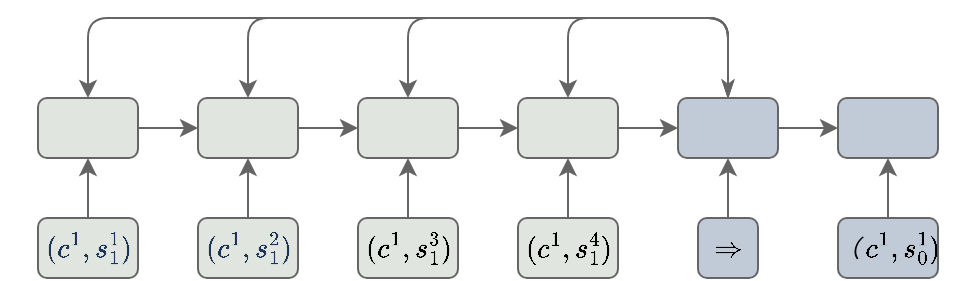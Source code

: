 <mxfile version="15.4.3" type="github">
  <diagram id="2XFo1p-fxah8GqtwvO1Y" name="Page-1">
    <mxGraphModel dx="946" dy="645" grid="1" gridSize="10" guides="1" tooltips="1" connect="1" arrows="1" fold="1" page="1" pageScale="1" pageWidth="827" pageHeight="1169" background="#FFFFFF" math="1" shadow="0">
      <root>
        <mxCell id="0" />
        <mxCell id="1" parent="0" />
        <mxCell id="qlXSOoJGv1aodKmk3HRi-9" style="edgeStyle=orthogonalEdgeStyle;rounded=0;orthogonalLoop=1;jettySize=auto;html=1;strokeColor=#656565;fontColor=#1D3557;labelBackgroundColor=#F1FAEE;" edge="1" parent="1" source="qlXSOoJGv1aodKmk3HRi-1" target="qlXSOoJGv1aodKmk3HRi-8">
          <mxGeometry relative="1" as="geometry" />
        </mxCell>
        <mxCell id="qlXSOoJGv1aodKmk3HRi-1" value="$$(c^1,s^1_1)$$" style="rounded=1;whiteSpace=wrap;html=1;fillColor=#e0e5df;strokeColor=#656565;fontColor=#1D3557;" vertex="1" parent="1">
          <mxGeometry x="130" y="320" width="50" height="30" as="geometry" />
        </mxCell>
        <mxCell id="qlXSOoJGv1aodKmk3HRi-17" style="edgeStyle=orthogonalEdgeStyle;rounded=0;orthogonalLoop=1;jettySize=auto;html=1;strokeColor=#656565;fontColor=#1D3557;labelBackgroundColor=#F1FAEE;" edge="1" parent="1" source="qlXSOoJGv1aodKmk3HRi-2" target="qlXSOoJGv1aodKmk3HRi-12">
          <mxGeometry relative="1" as="geometry" />
        </mxCell>
        <mxCell id="qlXSOoJGv1aodKmk3HRi-2" value="&lt;span style=&quot;color: rgb(0 , 0 , 0) ; font-family: &amp;#34;helvetica&amp;#34; ; font-size: 12px ; font-style: normal ; font-weight: normal ; letter-spacing: normal ; text-align: center ; text-indent: 0px ; text-transform: none ; word-spacing: 0px ; background-color: rgb(248 , 249 , 250) ; text-decoration: none ; display: inline ; float: none&quot;&gt;$$(c^1,s^4_1)$$&lt;/span&gt;" style="rounded=1;whiteSpace=wrap;html=1;fillColor=#e0e5df;strokeColor=#656565;fontColor=#1D3557;" vertex="1" parent="1">
          <mxGeometry x="370" y="320" width="50" height="30" as="geometry" />
        </mxCell>
        <mxCell id="qlXSOoJGv1aodKmk3HRi-19" style="edgeStyle=orthogonalEdgeStyle;rounded=0;orthogonalLoop=1;jettySize=auto;html=1;strokeColor=#656565;fontColor=#1D3557;labelBackgroundColor=#F1FAEE;" edge="1" parent="1" source="qlXSOoJGv1aodKmk3HRi-3" target="qlXSOoJGv1aodKmk3HRi-14">
          <mxGeometry relative="1" as="geometry" />
        </mxCell>
        <mxCell id="qlXSOoJGv1aodKmk3HRi-3" value="$$（c^1,s^1_0)$$" style="rounded=1;whiteSpace=wrap;html=1;fillColor=#c1cbd7;strokeColor=#656565;" vertex="1" parent="1">
          <mxGeometry x="530" y="320" width="50" height="30" as="geometry" />
        </mxCell>
        <mxCell id="qlXSOoJGv1aodKmk3HRi-16" style="edgeStyle=orthogonalEdgeStyle;rounded=0;orthogonalLoop=1;jettySize=auto;html=1;strokeColor=#656565;fontColor=#1D3557;labelBackgroundColor=#F1FAEE;" edge="1" parent="1" source="qlXSOoJGv1aodKmk3HRi-4" target="qlXSOoJGv1aodKmk3HRi-11">
          <mxGeometry relative="1" as="geometry" />
        </mxCell>
        <mxCell id="qlXSOoJGv1aodKmk3HRi-4" value="&lt;span style=&quot;color: rgb(0 , 0 , 0) ; font-family: &amp;#34;helvetica&amp;#34; ; font-size: 12px ; font-style: normal ; font-weight: normal ; letter-spacing: normal ; text-align: center ; text-indent: 0px ; text-transform: none ; word-spacing: 0px ; background-color: rgb(248 , 249 , 250) ; text-decoration: none ; display: inline ; float: none&quot;&gt;$$(c^1,s^3_1)$$&lt;/span&gt;" style="rounded=1;whiteSpace=wrap;html=1;fillColor=#e0e5df;strokeColor=#656565;fontColor=#1D3557;" vertex="1" parent="1">
          <mxGeometry x="290" y="320" width="50" height="30" as="geometry" />
        </mxCell>
        <mxCell id="qlXSOoJGv1aodKmk3HRi-15" style="edgeStyle=orthogonalEdgeStyle;rounded=0;orthogonalLoop=1;jettySize=auto;html=1;strokeColor=#656565;fontColor=#1D3557;labelBackgroundColor=#F1FAEE;" edge="1" parent="1" source="qlXSOoJGv1aodKmk3HRi-5" target="qlXSOoJGv1aodKmk3HRi-10">
          <mxGeometry relative="1" as="geometry" />
        </mxCell>
        <mxCell id="qlXSOoJGv1aodKmk3HRi-5" value="$$(c^1,s^2_1)$$" style="rounded=1;whiteSpace=wrap;html=1;fillColor=#e0e5df;strokeColor=#656565;fontColor=#1D3557;" vertex="1" parent="1">
          <mxGeometry x="210" y="320" width="50" height="30" as="geometry" />
        </mxCell>
        <mxCell id="qlXSOoJGv1aodKmk3HRi-18" style="edgeStyle=orthogonalEdgeStyle;rounded=0;orthogonalLoop=1;jettySize=auto;html=1;strokeColor=#656565;fontColor=#1D3557;labelBackgroundColor=#F1FAEE;" edge="1" parent="1" source="qlXSOoJGv1aodKmk3HRi-7" target="qlXSOoJGv1aodKmk3HRi-13">
          <mxGeometry relative="1" as="geometry" />
        </mxCell>
        <mxCell id="qlXSOoJGv1aodKmk3HRi-7" value="$$\Rightarrow$$" style="rounded=1;whiteSpace=wrap;html=1;fillColor=#c1cbd7;strokeColor=#656565;" vertex="1" parent="1">
          <mxGeometry x="460" y="320" width="30" height="30" as="geometry" />
        </mxCell>
        <mxCell id="qlXSOoJGv1aodKmk3HRi-20" style="edgeStyle=orthogonalEdgeStyle;rounded=0;orthogonalLoop=1;jettySize=auto;html=1;strokeColor=#656565;fontColor=#1D3557;labelBackgroundColor=#F1FAEE;" edge="1" parent="1" source="qlXSOoJGv1aodKmk3HRi-8" target="qlXSOoJGv1aodKmk3HRi-10">
          <mxGeometry relative="1" as="geometry" />
        </mxCell>
        <mxCell id="qlXSOoJGv1aodKmk3HRi-8" value="" style="rounded=1;whiteSpace=wrap;html=1;fillColor=#e0e5df;strokeColor=#656565;fontColor=#1D3557;" vertex="1" parent="1">
          <mxGeometry x="130" y="260" width="50" height="30" as="geometry" />
        </mxCell>
        <mxCell id="qlXSOoJGv1aodKmk3HRi-22" style="edgeStyle=orthogonalEdgeStyle;rounded=0;orthogonalLoop=1;jettySize=auto;html=1;entryX=0;entryY=0.5;entryDx=0;entryDy=0;strokeColor=#656565;fontColor=#1D3557;labelBackgroundColor=#F1FAEE;" edge="1" parent="1" source="qlXSOoJGv1aodKmk3HRi-10" target="qlXSOoJGv1aodKmk3HRi-11">
          <mxGeometry relative="1" as="geometry" />
        </mxCell>
        <mxCell id="qlXSOoJGv1aodKmk3HRi-10" value="" style="rounded=1;whiteSpace=wrap;html=1;fillColor=#e0e5df;strokeColor=#656565;fontColor=#1D3557;" vertex="1" parent="1">
          <mxGeometry x="210" y="260" width="50" height="30" as="geometry" />
        </mxCell>
        <mxCell id="qlXSOoJGv1aodKmk3HRi-23" style="edgeStyle=orthogonalEdgeStyle;rounded=0;orthogonalLoop=1;jettySize=auto;html=1;entryX=0;entryY=0.5;entryDx=0;entryDy=0;strokeColor=#656565;fontColor=#1D3557;labelBackgroundColor=#F1FAEE;" edge="1" parent="1" source="qlXSOoJGv1aodKmk3HRi-11" target="qlXSOoJGv1aodKmk3HRi-12">
          <mxGeometry relative="1" as="geometry" />
        </mxCell>
        <mxCell id="qlXSOoJGv1aodKmk3HRi-11" value="" style="rounded=1;whiteSpace=wrap;html=1;fillColor=#e0e5df;strokeColor=#656565;fontColor=#1D3557;" vertex="1" parent="1">
          <mxGeometry x="290" y="260" width="50" height="30" as="geometry" />
        </mxCell>
        <mxCell id="qlXSOoJGv1aodKmk3HRi-24" style="edgeStyle=orthogonalEdgeStyle;rounded=0;orthogonalLoop=1;jettySize=auto;html=1;entryX=0;entryY=0.5;entryDx=0;entryDy=0;strokeColor=#656565;fontColor=#1D3557;labelBackgroundColor=#F1FAEE;" edge="1" parent="1" source="qlXSOoJGv1aodKmk3HRi-12" target="qlXSOoJGv1aodKmk3HRi-13">
          <mxGeometry relative="1" as="geometry" />
        </mxCell>
        <mxCell id="qlXSOoJGv1aodKmk3HRi-12" value="" style="rounded=1;whiteSpace=wrap;html=1;fillColor=#e0e5df;strokeColor=#656565;fontColor=#1D3557;" vertex="1" parent="1">
          <mxGeometry x="370" y="260" width="50" height="30" as="geometry" />
        </mxCell>
        <mxCell id="qlXSOoJGv1aodKmk3HRi-25" style="edgeStyle=orthogonalEdgeStyle;rounded=0;orthogonalLoop=1;jettySize=auto;html=1;entryX=0;entryY=0.5;entryDx=0;entryDy=0;strokeColor=#656565;fontColor=#1D3557;labelBackgroundColor=#F1FAEE;" edge="1" parent="1" source="qlXSOoJGv1aodKmk3HRi-13" target="qlXSOoJGv1aodKmk3HRi-14">
          <mxGeometry relative="1" as="geometry" />
        </mxCell>
        <mxCell id="qlXSOoJGv1aodKmk3HRi-29" style="edgeStyle=orthogonalEdgeStyle;curved=0;rounded=1;sketch=0;orthogonalLoop=1;jettySize=auto;html=1;entryX=0.5;entryY=0;entryDx=0;entryDy=0;labelBackgroundColor=#FFFFFF;fontColor=#CCCCFF;strokeColor=#656565;fillColor=#A8DADC;" edge="1" parent="1" source="qlXSOoJGv1aodKmk3HRi-13" target="qlXSOoJGv1aodKmk3HRi-8">
          <mxGeometry relative="1" as="geometry">
            <Array as="points">
              <mxPoint x="475" y="220" />
              <mxPoint x="155" y="220" />
            </Array>
          </mxGeometry>
        </mxCell>
        <mxCell id="qlXSOoJGv1aodKmk3HRi-31" style="edgeStyle=elbowEdgeStyle;rounded=1;sketch=0;orthogonalLoop=1;jettySize=auto;elbow=vertical;html=1;entryX=0.5;entryY=0;entryDx=0;entryDy=0;labelBackgroundColor=#FFFFFF;fontColor=#CCCCFF;startArrow=classicThin;startFill=1;strokeColor=#656565;fillColor=#A8DADC;" edge="1" parent="1" source="qlXSOoJGv1aodKmk3HRi-13" target="qlXSOoJGv1aodKmk3HRi-10">
          <mxGeometry relative="1" as="geometry">
            <Array as="points">
              <mxPoint x="343" y="220" />
            </Array>
          </mxGeometry>
        </mxCell>
        <mxCell id="qlXSOoJGv1aodKmk3HRi-32" style="edgeStyle=elbowEdgeStyle;rounded=1;sketch=0;orthogonalLoop=1;jettySize=auto;elbow=vertical;html=1;entryX=0.5;entryY=0;entryDx=0;entryDy=0;labelBackgroundColor=#FFFFFF;fontColor=#CCCCFF;startArrow=classicThin;startFill=1;strokeColor=#656565;fillColor=#A8DADC;" edge="1" parent="1" source="qlXSOoJGv1aodKmk3HRi-13" target="qlXSOoJGv1aodKmk3HRi-11">
          <mxGeometry relative="1" as="geometry">
            <Array as="points">
              <mxPoint x="383" y="220" />
            </Array>
          </mxGeometry>
        </mxCell>
        <mxCell id="qlXSOoJGv1aodKmk3HRi-33" style="edgeStyle=elbowEdgeStyle;rounded=1;sketch=0;orthogonalLoop=1;jettySize=auto;elbow=vertical;html=1;entryX=0.5;entryY=0;entryDx=0;entryDy=0;labelBackgroundColor=#FFFFFF;fontColor=#CCCCFF;startArrow=classicThin;startFill=1;strokeColor=#656565;fillColor=#A8DADC;" edge="1" parent="1" source="qlXSOoJGv1aodKmk3HRi-13" target="qlXSOoJGv1aodKmk3HRi-12">
          <mxGeometry relative="1" as="geometry">
            <Array as="points">
              <mxPoint x="423" y="220" />
            </Array>
          </mxGeometry>
        </mxCell>
        <mxCell id="qlXSOoJGv1aodKmk3HRi-13" value="" style="rounded=1;whiteSpace=wrap;html=1;fillColor=#c1cbd7;strokeColor=#656565;" vertex="1" parent="1">
          <mxGeometry x="450" y="260" width="50" height="30" as="geometry" />
        </mxCell>
        <mxCell id="qlXSOoJGv1aodKmk3HRi-14" value="" style="rounded=1;whiteSpace=wrap;html=1;fillColor=#c1cbd7;strokeColor=#656565;" vertex="1" parent="1">
          <mxGeometry x="530" y="260" width="50" height="30" as="geometry" />
        </mxCell>
      </root>
    </mxGraphModel>
  </diagram>
</mxfile>
